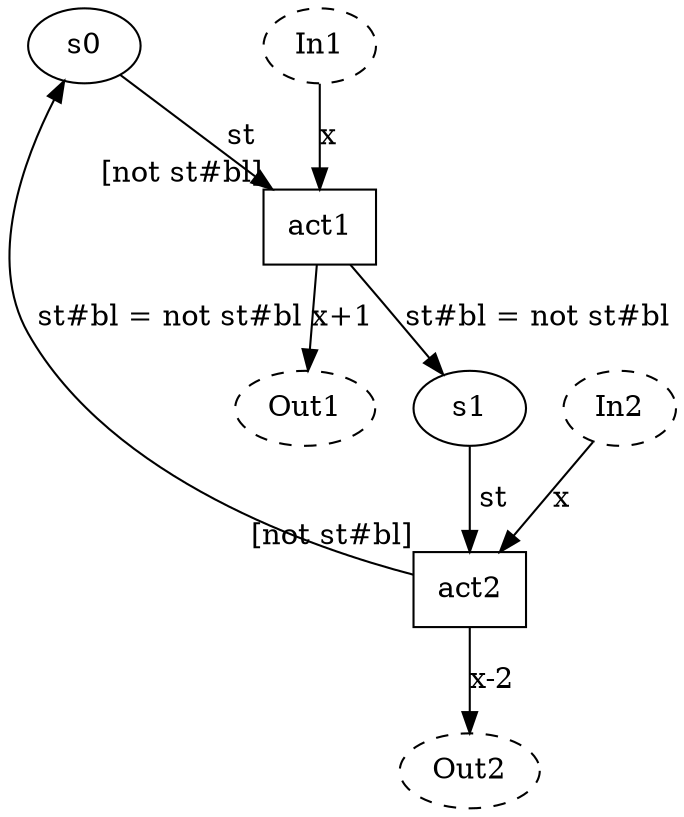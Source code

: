 digraph {
  s0
  s1
  act1 [shape=box,xlabel="[not st#bl]"]
  act2 [shape=box,xlabel="[not st#bl]"]
  In1 [style=dashed]
  In2 [style=dashed]
  Out1 [style=dashed]
  Out2 [style=dashed]
  s0->act1 [label=" st"]
  act1->s1 [label="st#bl = not st#bl"]
  act1->Out1 [label="x+1"]
  s1->act2 [label=" st"]
  act2->s0 [label=" st#bl = not st#bl"]
  act2->Out2 [label="x-2"]
  In1->act1 [label="x"]
  In2->act2 [label="x"]
}